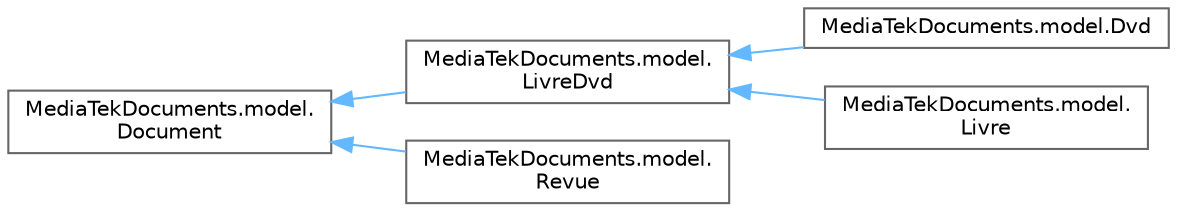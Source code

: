 digraph "Graphical Class Hierarchy"
{
 // LATEX_PDF_SIZE
  bgcolor="transparent";
  edge [fontname=Helvetica,fontsize=10,labelfontname=Helvetica,labelfontsize=10];
  node [fontname=Helvetica,fontsize=10,shape=box,height=0.2,width=0.4];
  rankdir="LR";
  Node0 [id="Node000000",label="MediaTekDocuments.model.\lDocument",height=0.2,width=0.4,color="grey40", fillcolor="white", style="filled",URL="$class_media_tek_documents_1_1model_1_1_document.html",tooltip="Classe métier Document (réunit les infomations communes à tous les documents : Livre,..."];
  Node0 -> Node1 [id="edge8_Node000000_Node000001",dir="back",color="steelblue1",style="solid",tooltip=" "];
  Node1 [id="Node000001",label="MediaTekDocuments.model.\lLivreDvd",height=0.2,width=0.4,color="grey40", fillcolor="white", style="filled",URL="$class_media_tek_documents_1_1model_1_1_livre_dvd.html",tooltip="Classe métier LivreDvd hérite de Document."];
  Node1 -> Node2 [id="edge9_Node000001_Node000002",dir="back",color="steelblue1",style="solid",tooltip=" "];
  Node2 [id="Node000002",label="MediaTekDocuments.model.Dvd",height=0.2,width=0.4,color="grey40", fillcolor="white", style="filled",URL="$class_media_tek_documents_1_1model_1_1_dvd.html",tooltip="Classe métier Dvd hérite de LivreDvd : contient des propriétés spécifiques aux dvd."];
  Node1 -> Node3 [id="edge10_Node000001_Node000003",dir="back",color="steelblue1",style="solid",tooltip=" "];
  Node3 [id="Node000003",label="MediaTekDocuments.model.\lLivre",height=0.2,width=0.4,color="grey40", fillcolor="white", style="filled",URL="$class_media_tek_documents_1_1model_1_1_livre.html",tooltip="Classe métier Livre hérite de LivreDvd : contient des propriétés spécifiques aux livres."];
  Node0 -> Node4 [id="edge11_Node000000_Node000004",dir="back",color="steelblue1",style="solid",tooltip=" "];
  Node4 [id="Node000004",label="MediaTekDocuments.model.\lRevue",height=0.2,width=0.4,color="grey40", fillcolor="white", style="filled",URL="$class_media_tek_documents_1_1model_1_1_revue.html",tooltip="Classe métier Revue hérite de Document : contient des propriétés spécifiques aux revues."];
}

